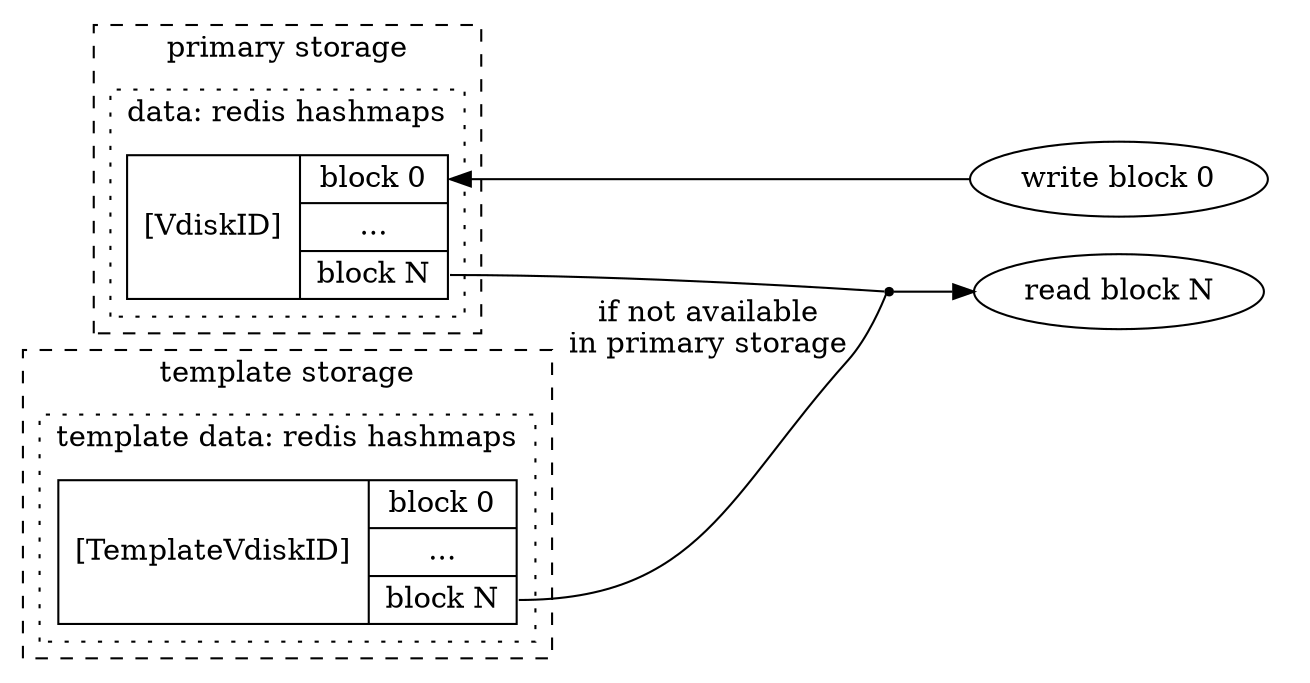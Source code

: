 digraph {
    rankdir = "LR"

    subgraph clusterPrimaryStorage {
        label = "primary storage"
        style = "dashed"
        
        subgraph clusterData {
            label = "data: redis hashmaps"
            style = "dotted"

            dataFields [
                label = "{ [VdiskID] | { <b0> block 0 | <b1> ... | <b2> block N } }"
                shape = "record"
            ]
        }
    }

    subgraph clusterActions {
        style = "invis"

        read [
            label = "read block N"
            shape = "oval"
        ]

        write [
            label = "write block 0"
            shape = "oval"
        ]

        write -> dataFields:b0
    }

    subgraph clusterTemplateStorage {
        label = "template storage"
        style = "dashed"
        
        subgraph clusterData {
            label = "template data: redis hashmaps"
            style = "dotted"

            templateDataFields [
                label = "{ [TemplateVdiskID] | { <b0> block 0 | <b1> ... | <b2> block N } }"
                shape = "record"
            ]
        }
    }

    readAny [ shape = "point" ]

    dataFields:b2 -> readAny [ dir = "none" ]
    templateDataFields:b2 -> readAny [
        label = "if not available\nin primary storage"
        dir = "none"
    ]

    readAny -> read
}